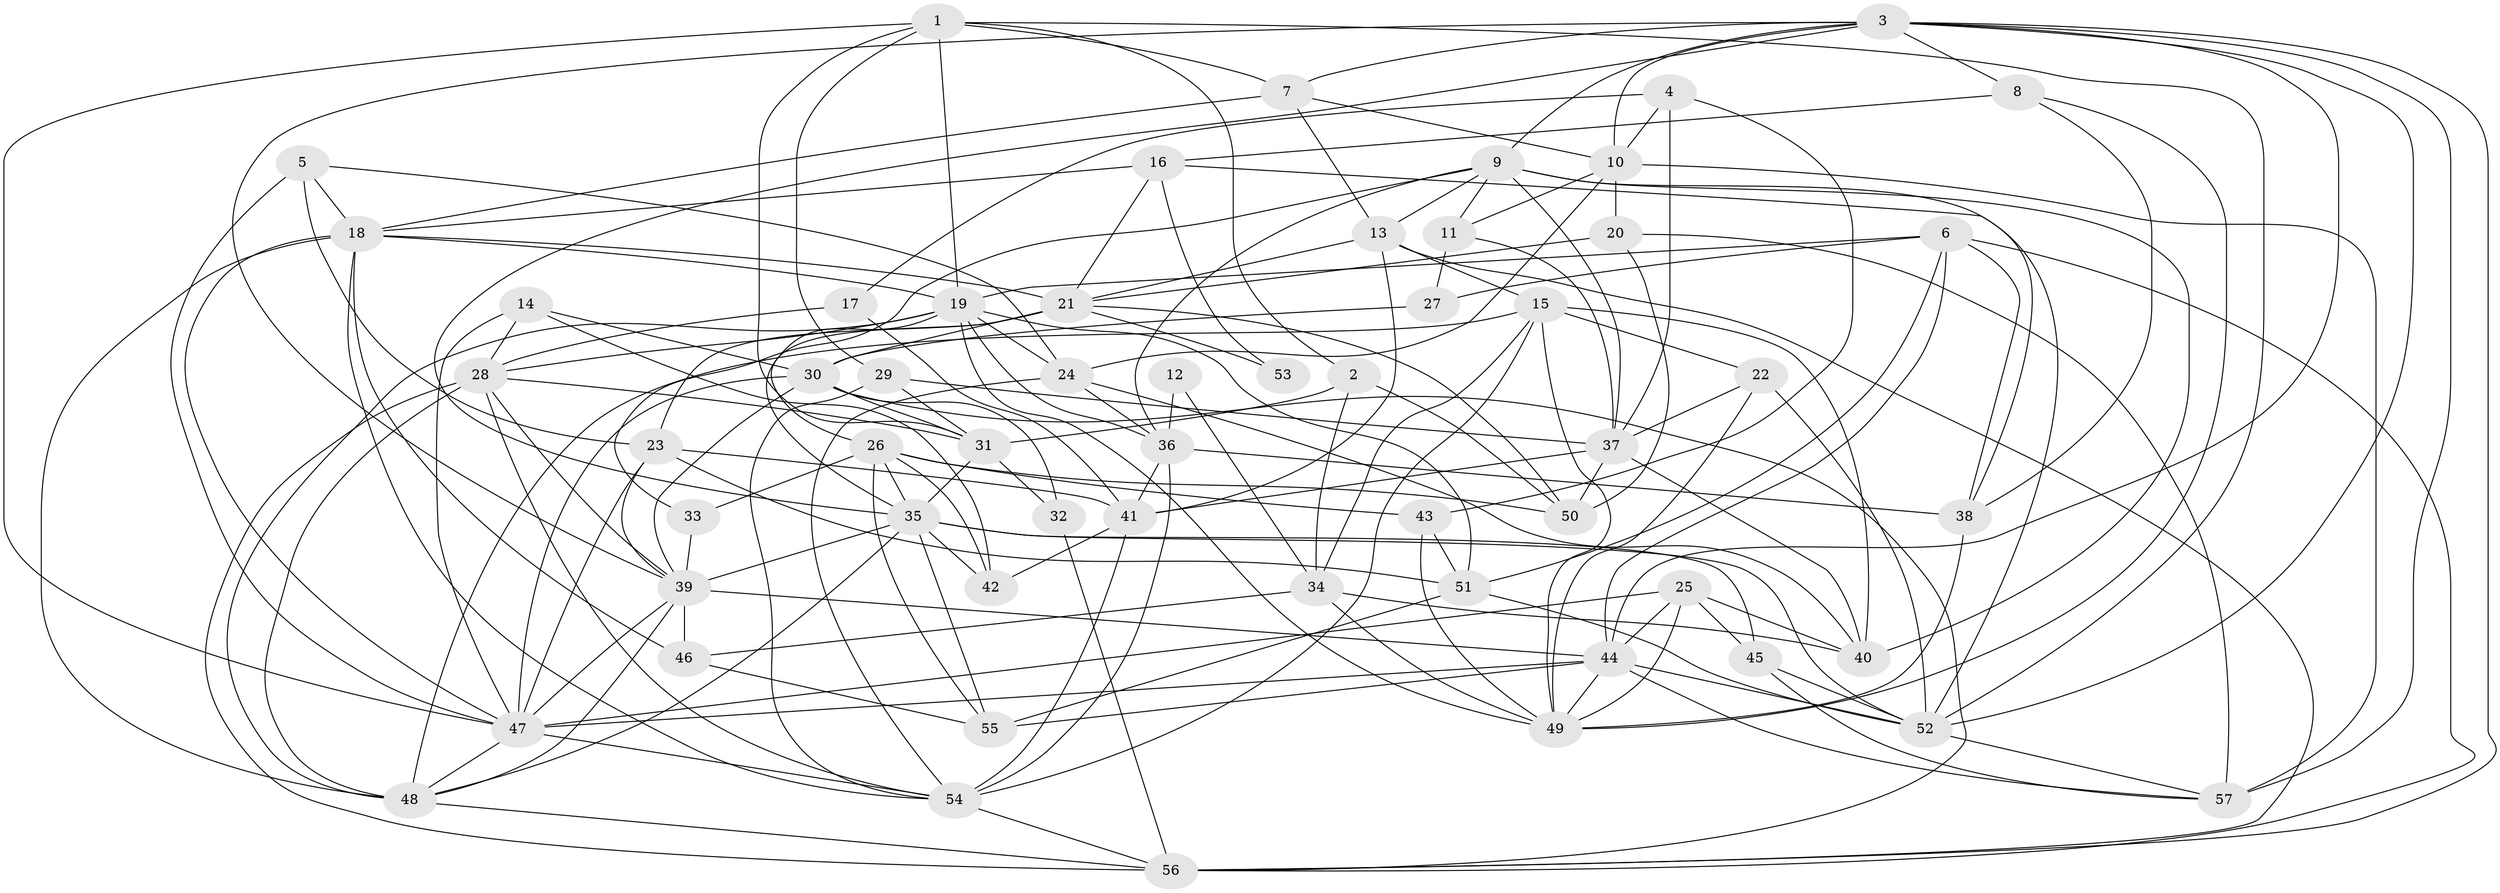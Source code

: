 // original degree distribution, {5: 0.2127659574468085, 3: 0.2907801418439716, 4: 0.24113475177304963, 2: 0.1276595744680851, 10: 0.0070921985815602835, 7: 0.03546099290780142, 6: 0.07801418439716312, 8: 0.0070921985815602835}
// Generated by graph-tools (version 1.1) at 2025/37/03/04/25 23:37:12]
// undirected, 57 vertices, 174 edges
graph export_dot {
  node [color=gray90,style=filled];
  1;
  2;
  3;
  4;
  5;
  6;
  7;
  8;
  9;
  10;
  11;
  12;
  13;
  14;
  15;
  16;
  17;
  18;
  19;
  20;
  21;
  22;
  23;
  24;
  25;
  26;
  27;
  28;
  29;
  30;
  31;
  32;
  33;
  34;
  35;
  36;
  37;
  38;
  39;
  40;
  41;
  42;
  43;
  44;
  45;
  46;
  47;
  48;
  49;
  50;
  51;
  52;
  53;
  54;
  55;
  56;
  57;
  1 -- 2 [weight=1.0];
  1 -- 7 [weight=1.0];
  1 -- 19 [weight=1.0];
  1 -- 29 [weight=1.0];
  1 -- 31 [weight=1.0];
  1 -- 47 [weight=1.0];
  1 -- 52 [weight=1.0];
  2 -- 31 [weight=1.0];
  2 -- 34 [weight=1.0];
  2 -- 50 [weight=1.0];
  3 -- 7 [weight=1.0];
  3 -- 8 [weight=1.0];
  3 -- 9 [weight=1.0];
  3 -- 10 [weight=1.0];
  3 -- 35 [weight=1.0];
  3 -- 39 [weight=1.0];
  3 -- 44 [weight=1.0];
  3 -- 52 [weight=1.0];
  3 -- 56 [weight=1.0];
  3 -- 57 [weight=1.0];
  4 -- 10 [weight=1.0];
  4 -- 17 [weight=1.0];
  4 -- 37 [weight=1.0];
  4 -- 43 [weight=1.0];
  5 -- 18 [weight=1.0];
  5 -- 23 [weight=2.0];
  5 -- 24 [weight=1.0];
  5 -- 47 [weight=1.0];
  6 -- 19 [weight=1.0];
  6 -- 27 [weight=1.0];
  6 -- 38 [weight=1.0];
  6 -- 44 [weight=1.0];
  6 -- 51 [weight=1.0];
  6 -- 56 [weight=1.0];
  7 -- 10 [weight=1.0];
  7 -- 13 [weight=1.0];
  7 -- 18 [weight=1.0];
  8 -- 16 [weight=1.0];
  8 -- 38 [weight=1.0];
  8 -- 49 [weight=1.0];
  9 -- 11 [weight=1.0];
  9 -- 13 [weight=1.0];
  9 -- 33 [weight=1.0];
  9 -- 36 [weight=1.0];
  9 -- 37 [weight=1.0];
  9 -- 38 [weight=1.0];
  9 -- 40 [weight=1.0];
  10 -- 11 [weight=1.0];
  10 -- 20 [weight=1.0];
  10 -- 24 [weight=1.0];
  10 -- 57 [weight=1.0];
  11 -- 27 [weight=1.0];
  11 -- 37 [weight=1.0];
  12 -- 34 [weight=1.0];
  12 -- 36 [weight=1.0];
  13 -- 15 [weight=1.0];
  13 -- 21 [weight=1.0];
  13 -- 41 [weight=1.0];
  13 -- 56 [weight=1.0];
  14 -- 28 [weight=1.0];
  14 -- 30 [weight=1.0];
  14 -- 42 [weight=1.0];
  14 -- 47 [weight=1.0];
  15 -- 22 [weight=1.0];
  15 -- 34 [weight=1.0];
  15 -- 40 [weight=1.0];
  15 -- 48 [weight=1.0];
  15 -- 49 [weight=1.0];
  15 -- 54 [weight=1.0];
  16 -- 18 [weight=1.0];
  16 -- 21 [weight=1.0];
  16 -- 52 [weight=1.0];
  16 -- 53 [weight=2.0];
  17 -- 28 [weight=1.0];
  17 -- 41 [weight=1.0];
  18 -- 19 [weight=1.0];
  18 -- 21 [weight=1.0];
  18 -- 46 [weight=1.0];
  18 -- 47 [weight=1.0];
  18 -- 48 [weight=1.0];
  18 -- 54 [weight=1.0];
  19 -- 24 [weight=1.0];
  19 -- 26 [weight=1.0];
  19 -- 28 [weight=1.0];
  19 -- 36 [weight=1.0];
  19 -- 48 [weight=2.0];
  19 -- 49 [weight=1.0];
  19 -- 51 [weight=1.0];
  20 -- 21 [weight=1.0];
  20 -- 50 [weight=1.0];
  20 -- 57 [weight=1.0];
  21 -- 23 [weight=1.0];
  21 -- 30 [weight=1.0];
  21 -- 35 [weight=1.0];
  21 -- 50 [weight=1.0];
  21 -- 53 [weight=1.0];
  22 -- 37 [weight=1.0];
  22 -- 49 [weight=1.0];
  22 -- 52 [weight=1.0];
  23 -- 39 [weight=1.0];
  23 -- 41 [weight=1.0];
  23 -- 47 [weight=2.0];
  23 -- 51 [weight=1.0];
  24 -- 36 [weight=1.0];
  24 -- 40 [weight=1.0];
  24 -- 54 [weight=1.0];
  25 -- 40 [weight=1.0];
  25 -- 44 [weight=3.0];
  25 -- 45 [weight=1.0];
  25 -- 47 [weight=1.0];
  25 -- 49 [weight=1.0];
  26 -- 33 [weight=1.0];
  26 -- 35 [weight=1.0];
  26 -- 42 [weight=1.0];
  26 -- 43 [weight=1.0];
  26 -- 50 [weight=1.0];
  26 -- 55 [weight=1.0];
  27 -- 30 [weight=1.0];
  28 -- 31 [weight=1.0];
  28 -- 39 [weight=1.0];
  28 -- 48 [weight=1.0];
  28 -- 54 [weight=1.0];
  28 -- 56 [weight=1.0];
  29 -- 31 [weight=1.0];
  29 -- 37 [weight=1.0];
  29 -- 54 [weight=1.0];
  30 -- 31 [weight=2.0];
  30 -- 32 [weight=1.0];
  30 -- 39 [weight=1.0];
  30 -- 47 [weight=1.0];
  30 -- 56 [weight=1.0];
  31 -- 32 [weight=2.0];
  31 -- 35 [weight=2.0];
  32 -- 56 [weight=2.0];
  33 -- 39 [weight=3.0];
  34 -- 40 [weight=2.0];
  34 -- 46 [weight=1.0];
  34 -- 49 [weight=1.0];
  35 -- 39 [weight=2.0];
  35 -- 42 [weight=1.0];
  35 -- 45 [weight=1.0];
  35 -- 48 [weight=2.0];
  35 -- 52 [weight=1.0];
  35 -- 55 [weight=1.0];
  36 -- 38 [weight=1.0];
  36 -- 41 [weight=1.0];
  36 -- 54 [weight=1.0];
  37 -- 40 [weight=1.0];
  37 -- 41 [weight=1.0];
  37 -- 50 [weight=1.0];
  38 -- 49 [weight=1.0];
  39 -- 44 [weight=1.0];
  39 -- 46 [weight=1.0];
  39 -- 47 [weight=1.0];
  39 -- 48 [weight=1.0];
  41 -- 42 [weight=1.0];
  41 -- 54 [weight=3.0];
  43 -- 49 [weight=1.0];
  43 -- 51 [weight=1.0];
  44 -- 47 [weight=2.0];
  44 -- 49 [weight=1.0];
  44 -- 52 [weight=1.0];
  44 -- 55 [weight=1.0];
  44 -- 57 [weight=1.0];
  45 -- 52 [weight=1.0];
  45 -- 57 [weight=1.0];
  46 -- 55 [weight=1.0];
  47 -- 48 [weight=1.0];
  47 -- 54 [weight=2.0];
  48 -- 56 [weight=1.0];
  51 -- 52 [weight=1.0];
  51 -- 55 [weight=2.0];
  52 -- 57 [weight=1.0];
  54 -- 56 [weight=1.0];
}
